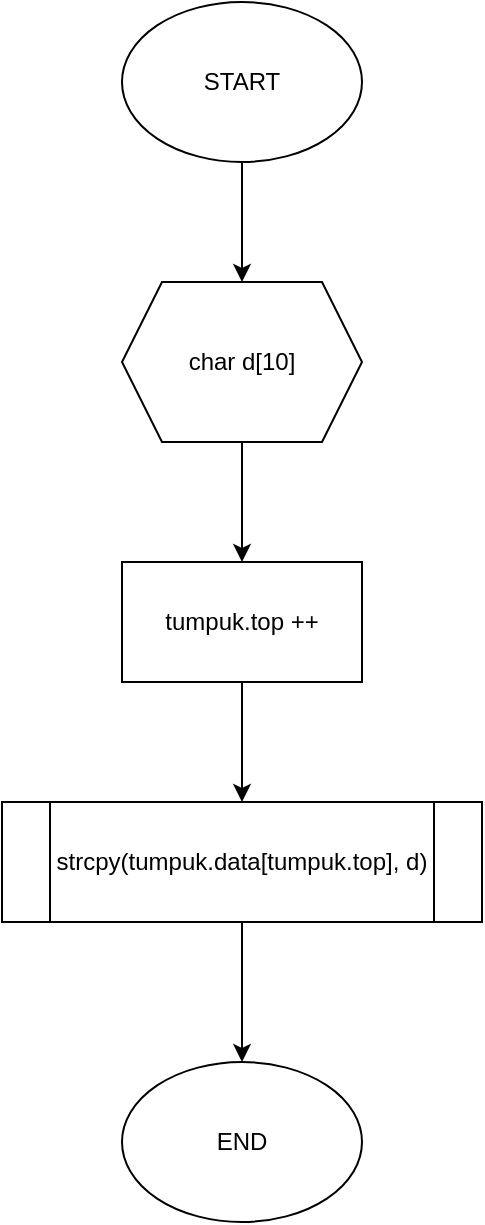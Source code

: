 <mxfile version="20.3.0" type="device"><diagram id="Krathl6YOzcT72bu-PMW" name="Halaman-1"><mxGraphModel dx="697" dy="905" grid="1" gridSize="10" guides="1" tooltips="1" connect="1" arrows="1" fold="1" page="1" pageScale="1" pageWidth="850" pageHeight="1100" math="0" shadow="0"><root><mxCell id="0"/><mxCell id="1" parent="0"/><mxCell id="be6eWzrAOxr-y4ODq4E7-3" value="" style="edgeStyle=orthogonalEdgeStyle;rounded=0;orthogonalLoop=1;jettySize=auto;html=1;" edge="1" parent="1" source="be6eWzrAOxr-y4ODq4E7-1" target="be6eWzrAOxr-y4ODq4E7-2"><mxGeometry relative="1" as="geometry"/></mxCell><mxCell id="be6eWzrAOxr-y4ODq4E7-1" value="START" style="ellipse;whiteSpace=wrap;html=1;" vertex="1" parent="1"><mxGeometry x="160" y="130" width="120" height="80" as="geometry"/></mxCell><mxCell id="be6eWzrAOxr-y4ODq4E7-5" value="" style="edgeStyle=orthogonalEdgeStyle;rounded=0;orthogonalLoop=1;jettySize=auto;html=1;" edge="1" parent="1" source="be6eWzrAOxr-y4ODq4E7-2" target="be6eWzrAOxr-y4ODq4E7-4"><mxGeometry relative="1" as="geometry"/></mxCell><mxCell id="be6eWzrAOxr-y4ODq4E7-2" value="char d[10]" style="shape=hexagon;perimeter=hexagonPerimeter2;whiteSpace=wrap;html=1;fixedSize=1;" vertex="1" parent="1"><mxGeometry x="160" y="270" width="120" height="80" as="geometry"/></mxCell><mxCell id="be6eWzrAOxr-y4ODq4E7-7" value="" style="edgeStyle=orthogonalEdgeStyle;rounded=0;orthogonalLoop=1;jettySize=auto;html=1;" edge="1" parent="1" source="be6eWzrAOxr-y4ODq4E7-4" target="be6eWzrAOxr-y4ODq4E7-6"><mxGeometry relative="1" as="geometry"/></mxCell><mxCell id="be6eWzrAOxr-y4ODq4E7-4" value="tumpuk.top ++" style="whiteSpace=wrap;html=1;" vertex="1" parent="1"><mxGeometry x="160" y="410" width="120" height="60" as="geometry"/></mxCell><mxCell id="be6eWzrAOxr-y4ODq4E7-9" value="" style="edgeStyle=orthogonalEdgeStyle;rounded=0;orthogonalLoop=1;jettySize=auto;html=1;" edge="1" parent="1" source="be6eWzrAOxr-y4ODq4E7-6" target="be6eWzrAOxr-y4ODq4E7-8"><mxGeometry relative="1" as="geometry"/></mxCell><mxCell id="be6eWzrAOxr-y4ODq4E7-6" value="strcpy(tumpuk.data[tumpuk.top], d)" style="shape=process;whiteSpace=wrap;html=1;backgroundOutline=1;" vertex="1" parent="1"><mxGeometry x="100" y="530" width="240" height="60" as="geometry"/></mxCell><mxCell id="be6eWzrAOxr-y4ODq4E7-8" value="END" style="ellipse;whiteSpace=wrap;html=1;" vertex="1" parent="1"><mxGeometry x="160" y="660" width="120" height="80" as="geometry"/></mxCell></root></mxGraphModel></diagram></mxfile>